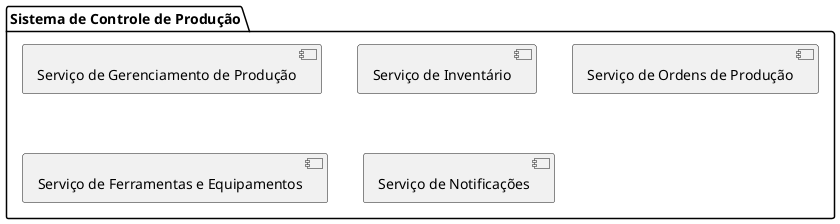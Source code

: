 @startuml
package "Sistema de Controle de Produção" {
  [Serviço de Gerenciamento de Produção]
  [Serviço de Inventário]
  [Serviço de Ordens de Produção]
  [Serviço de Ferramentas e Equipamentos]
  [Serviço de Notificações]
}
@enduml
